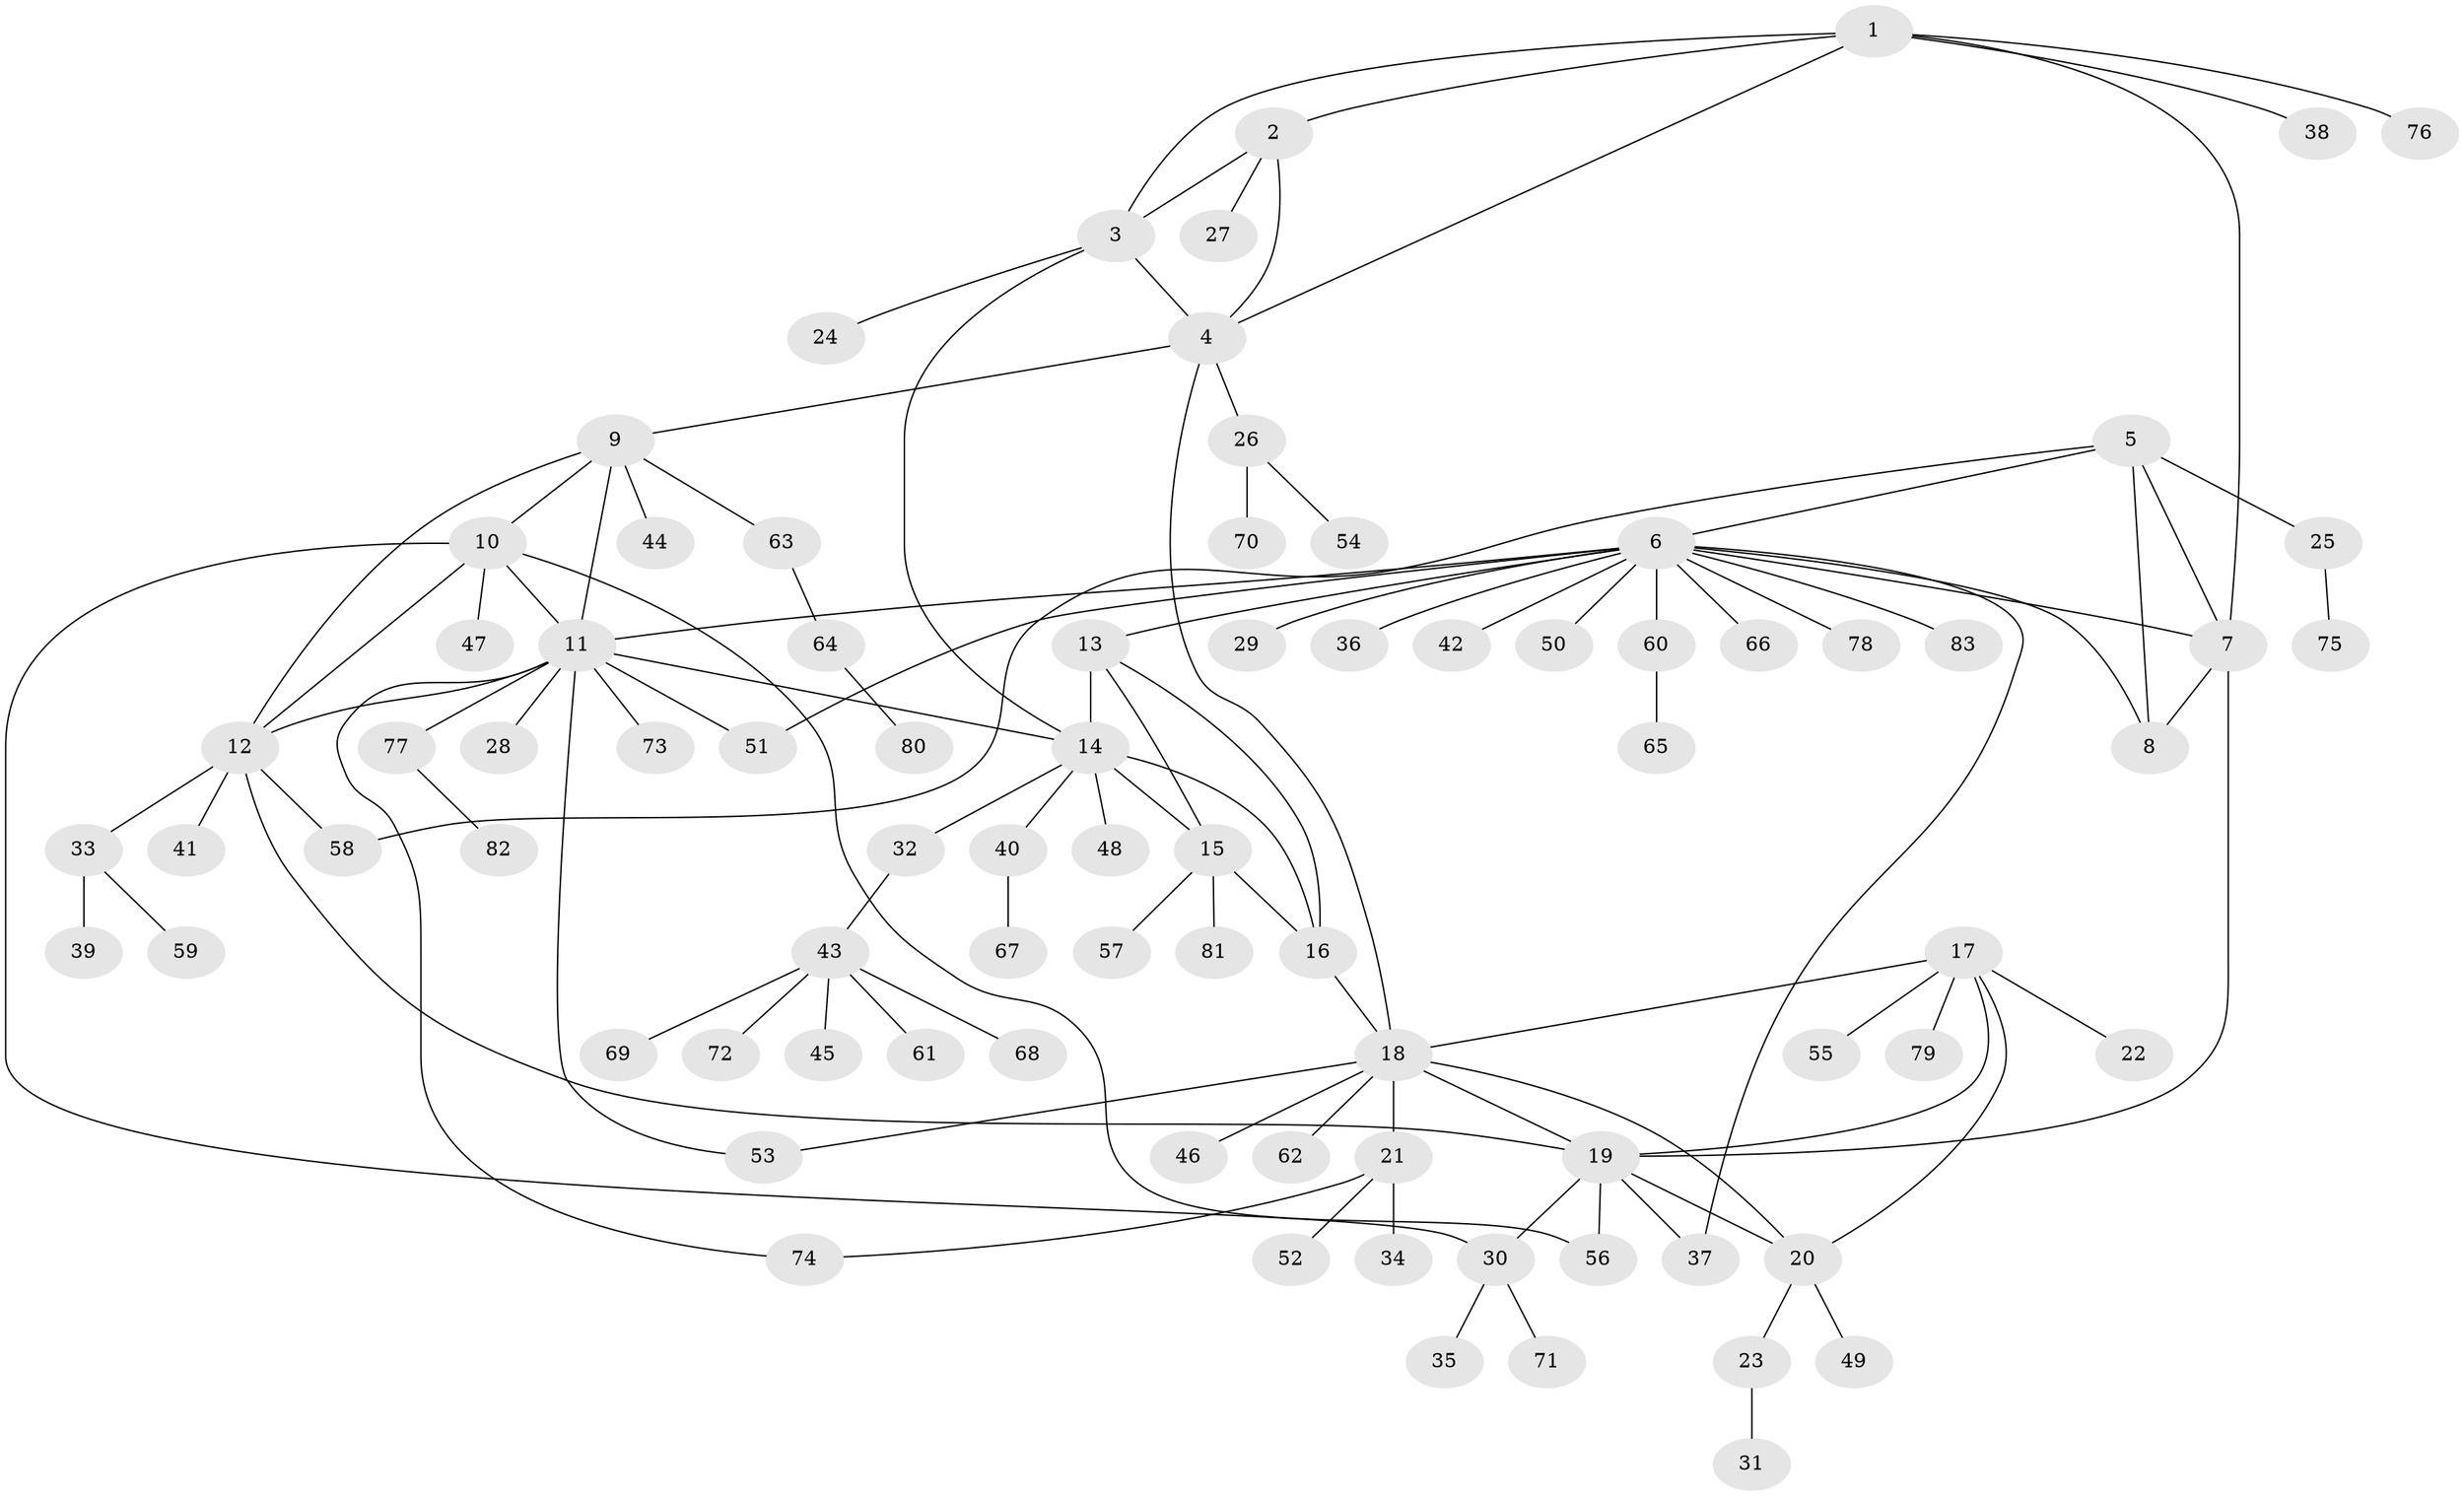 // Generated by graph-tools (version 1.1) at 2025/54/03/09/25 04:54:09]
// undirected, 83 vertices, 110 edges
graph export_dot {
graph [start="1"]
  node [color=gray90,style=filled];
  1;
  2;
  3;
  4;
  5;
  6;
  7;
  8;
  9;
  10;
  11;
  12;
  13;
  14;
  15;
  16;
  17;
  18;
  19;
  20;
  21;
  22;
  23;
  24;
  25;
  26;
  27;
  28;
  29;
  30;
  31;
  32;
  33;
  34;
  35;
  36;
  37;
  38;
  39;
  40;
  41;
  42;
  43;
  44;
  45;
  46;
  47;
  48;
  49;
  50;
  51;
  52;
  53;
  54;
  55;
  56;
  57;
  58;
  59;
  60;
  61;
  62;
  63;
  64;
  65;
  66;
  67;
  68;
  69;
  70;
  71;
  72;
  73;
  74;
  75;
  76;
  77;
  78;
  79;
  80;
  81;
  82;
  83;
  1 -- 2;
  1 -- 3;
  1 -- 4;
  1 -- 7;
  1 -- 38;
  1 -- 76;
  2 -- 3;
  2 -- 4;
  2 -- 27;
  3 -- 4;
  3 -- 14;
  3 -- 24;
  4 -- 9;
  4 -- 18;
  4 -- 26;
  5 -- 6;
  5 -- 7;
  5 -- 8;
  5 -- 25;
  5 -- 58;
  6 -- 7;
  6 -- 8;
  6 -- 11;
  6 -- 13;
  6 -- 29;
  6 -- 36;
  6 -- 37;
  6 -- 42;
  6 -- 50;
  6 -- 51;
  6 -- 60;
  6 -- 66;
  6 -- 78;
  6 -- 83;
  7 -- 8;
  7 -- 19;
  9 -- 10;
  9 -- 11;
  9 -- 12;
  9 -- 44;
  9 -- 63;
  10 -- 11;
  10 -- 12;
  10 -- 30;
  10 -- 47;
  10 -- 56;
  11 -- 12;
  11 -- 14;
  11 -- 28;
  11 -- 51;
  11 -- 53;
  11 -- 73;
  11 -- 74;
  11 -- 77;
  12 -- 19;
  12 -- 33;
  12 -- 41;
  12 -- 58;
  13 -- 14;
  13 -- 15;
  13 -- 16;
  14 -- 15;
  14 -- 16;
  14 -- 32;
  14 -- 40;
  14 -- 48;
  15 -- 16;
  15 -- 57;
  15 -- 81;
  16 -- 18;
  17 -- 18;
  17 -- 19;
  17 -- 20;
  17 -- 22;
  17 -- 55;
  17 -- 79;
  18 -- 19;
  18 -- 20;
  18 -- 21;
  18 -- 46;
  18 -- 53;
  18 -- 62;
  19 -- 20;
  19 -- 30;
  19 -- 37;
  19 -- 56;
  20 -- 23;
  20 -- 49;
  21 -- 34;
  21 -- 52;
  21 -- 74;
  23 -- 31;
  25 -- 75;
  26 -- 54;
  26 -- 70;
  30 -- 35;
  30 -- 71;
  32 -- 43;
  33 -- 39;
  33 -- 59;
  40 -- 67;
  43 -- 45;
  43 -- 61;
  43 -- 68;
  43 -- 69;
  43 -- 72;
  60 -- 65;
  63 -- 64;
  64 -- 80;
  77 -- 82;
}
